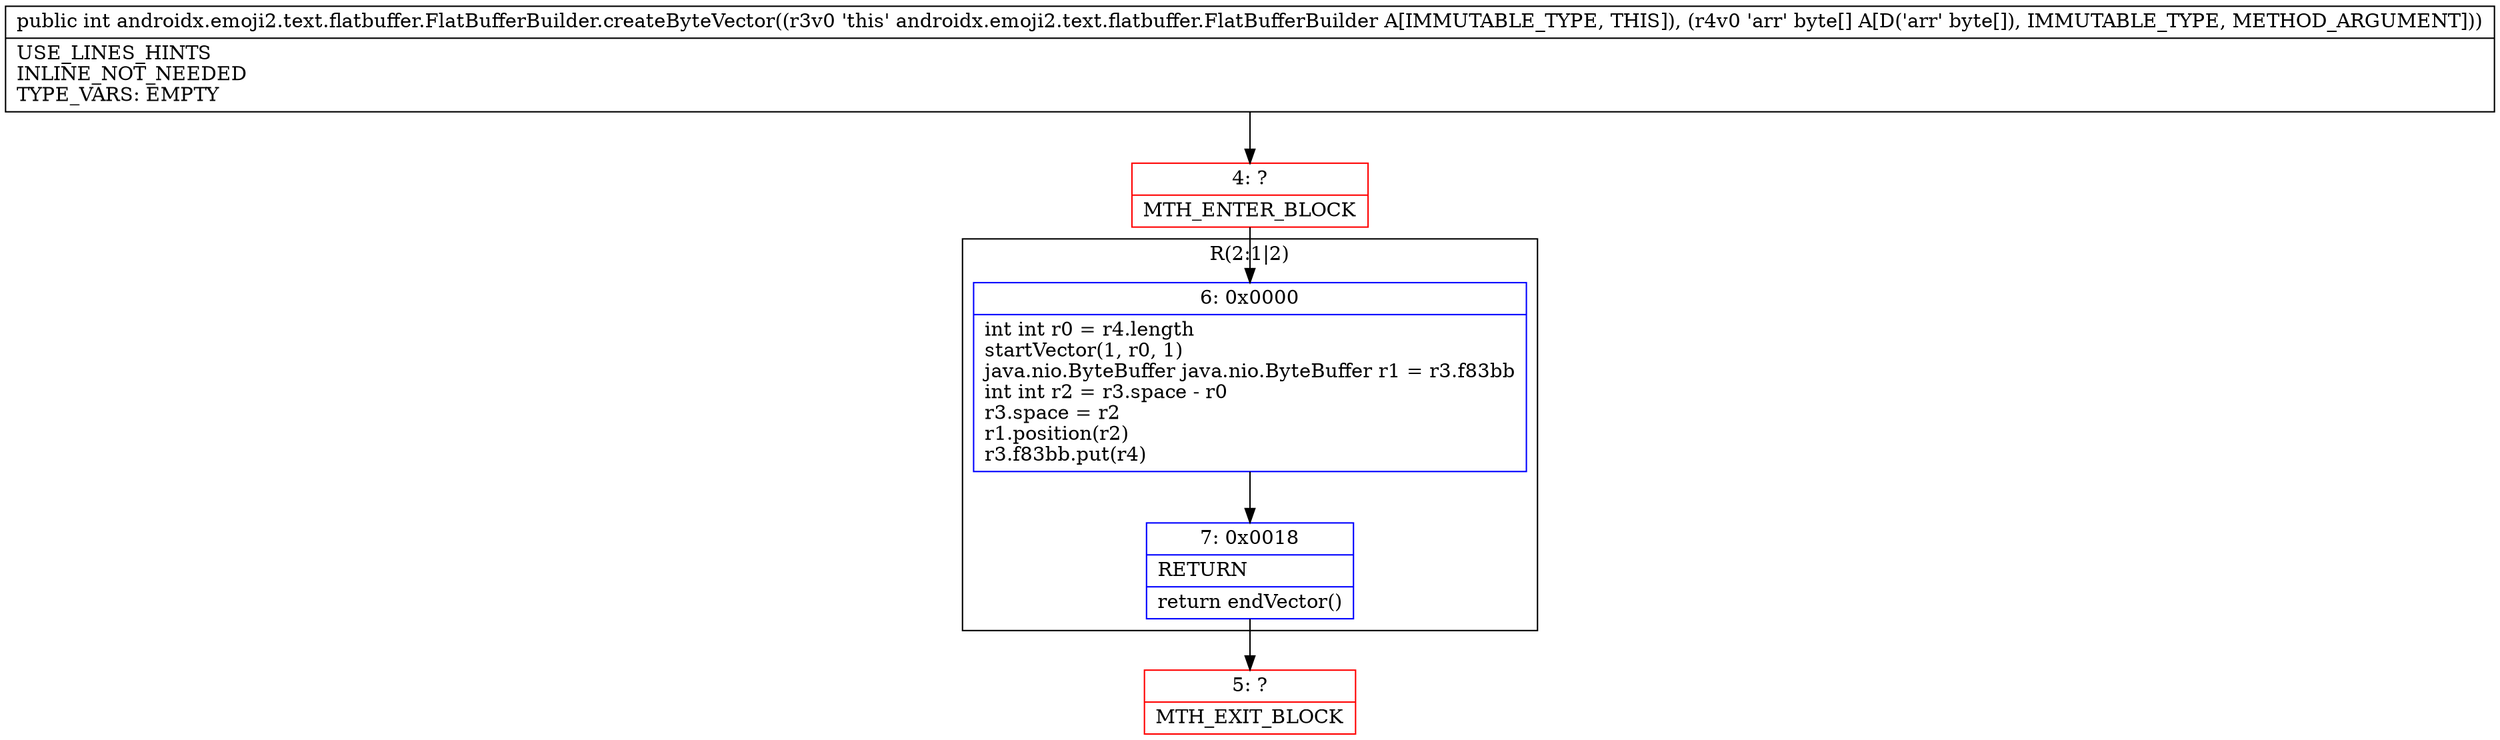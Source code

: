 digraph "CFG forandroidx.emoji2.text.flatbuffer.FlatBufferBuilder.createByteVector([B)I" {
subgraph cluster_Region_738710139 {
label = "R(2:1|2)";
node [shape=record,color=blue];
Node_6 [shape=record,label="{6\:\ 0x0000|int int r0 = r4.length\lstartVector(1, r0, 1)\ljava.nio.ByteBuffer java.nio.ByteBuffer r1 = r3.f83bb\lint int r2 = r3.space \- r0\lr3.space = r2\lr1.position(r2)\lr3.f83bb.put(r4)\l}"];
Node_7 [shape=record,label="{7\:\ 0x0018|RETURN\l|return endVector()\l}"];
}
Node_4 [shape=record,color=red,label="{4\:\ ?|MTH_ENTER_BLOCK\l}"];
Node_5 [shape=record,color=red,label="{5\:\ ?|MTH_EXIT_BLOCK\l}"];
MethodNode[shape=record,label="{public int androidx.emoji2.text.flatbuffer.FlatBufferBuilder.createByteVector((r3v0 'this' androidx.emoji2.text.flatbuffer.FlatBufferBuilder A[IMMUTABLE_TYPE, THIS]), (r4v0 'arr' byte[] A[D('arr' byte[]), IMMUTABLE_TYPE, METHOD_ARGUMENT]))  | USE_LINES_HINTS\lINLINE_NOT_NEEDED\lTYPE_VARS: EMPTY\l}"];
MethodNode -> Node_4;Node_6 -> Node_7;
Node_7 -> Node_5;
Node_4 -> Node_6;
}

